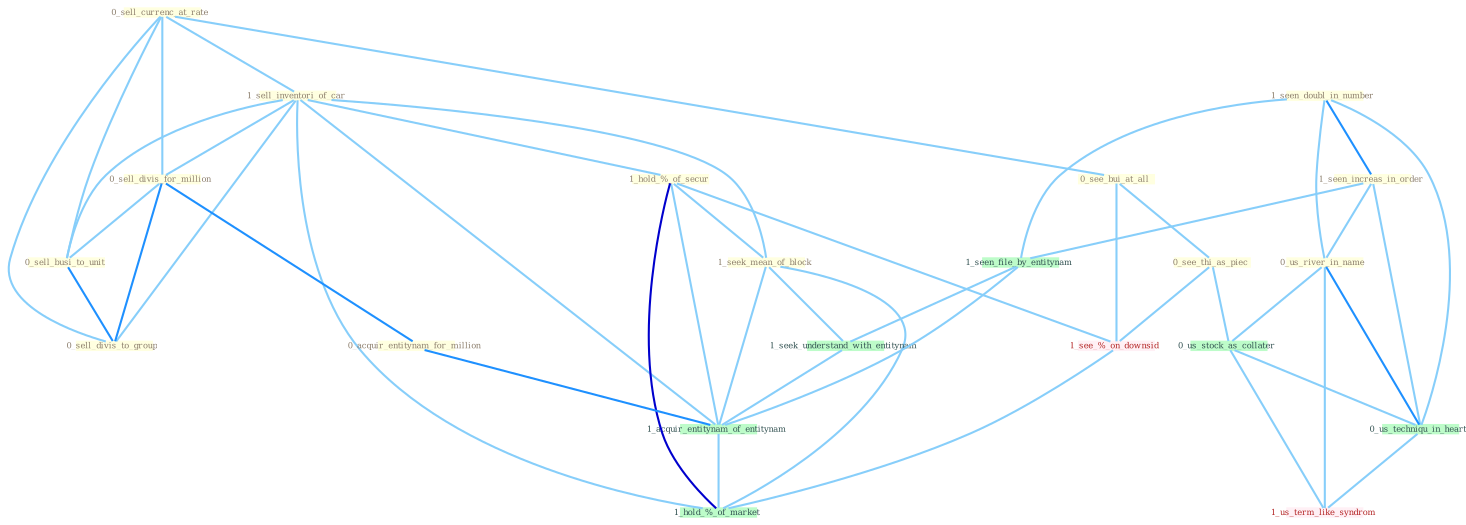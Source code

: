 Graph G{ 
    node
    [shape=polygon,style=filled,width=.5,height=.06,color="#BDFCC9",fixedsize=true,fontsize=4,
    fontcolor="#2f4f4f"];
    {node
    [color="#ffffe0", fontcolor="#8b7d6b"] "0_sell_currenc_at_rate " "1_sell_inventori_of_car " "0_sell_divis_for_million " "0_see_bui_at_all " "1_seen_doubl_in_number " "1_hold_%_of_secur " "0_sell_busi_to_unit " "0_see_thi_as_piec " "1_seen_increas_in_order " "1_seek_mean_of_block " "0_us_river_in_name " "0_acquir_entitynam_for_million " "0_sell_divis_to_group "}
{node [color="#fff0f5", fontcolor="#b22222"] "1_see_%_on_downsid " "1_us_term_like_syndrom "}
edge [color="#B0E2FF"];

	"0_sell_currenc_at_rate " -- "1_sell_inventori_of_car " [w="1", color="#87cefa" ];
	"0_sell_currenc_at_rate " -- "0_sell_divis_for_million " [w="1", color="#87cefa" ];
	"0_sell_currenc_at_rate " -- "0_see_bui_at_all " [w="1", color="#87cefa" ];
	"0_sell_currenc_at_rate " -- "0_sell_busi_to_unit " [w="1", color="#87cefa" ];
	"0_sell_currenc_at_rate " -- "0_sell_divis_to_group " [w="1", color="#87cefa" ];
	"1_sell_inventori_of_car " -- "0_sell_divis_for_million " [w="1", color="#87cefa" ];
	"1_sell_inventori_of_car " -- "1_hold_%_of_secur " [w="1", color="#87cefa" ];
	"1_sell_inventori_of_car " -- "0_sell_busi_to_unit " [w="1", color="#87cefa" ];
	"1_sell_inventori_of_car " -- "1_seek_mean_of_block " [w="1", color="#87cefa" ];
	"1_sell_inventori_of_car " -- "0_sell_divis_to_group " [w="1", color="#87cefa" ];
	"1_sell_inventori_of_car " -- "1_acquir_entitynam_of_entitynam " [w="1", color="#87cefa" ];
	"1_sell_inventori_of_car " -- "1_hold_%_of_market " [w="1", color="#87cefa" ];
	"0_sell_divis_for_million " -- "0_sell_busi_to_unit " [w="1", color="#87cefa" ];
	"0_sell_divis_for_million " -- "0_acquir_entitynam_for_million " [w="2", color="#1e90ff" , len=0.8];
	"0_sell_divis_for_million " -- "0_sell_divis_to_group " [w="2", color="#1e90ff" , len=0.8];
	"0_see_bui_at_all " -- "0_see_thi_as_piec " [w="1", color="#87cefa" ];
	"0_see_bui_at_all " -- "1_see_%_on_downsid " [w="1", color="#87cefa" ];
	"1_seen_doubl_in_number " -- "1_seen_increas_in_order " [w="2", color="#1e90ff" , len=0.8];
	"1_seen_doubl_in_number " -- "0_us_river_in_name " [w="1", color="#87cefa" ];
	"1_seen_doubl_in_number " -- "1_seen_file_by_entitynam " [w="1", color="#87cefa" ];
	"1_seen_doubl_in_number " -- "0_us_techniqu_in_heart " [w="1", color="#87cefa" ];
	"1_hold_%_of_secur " -- "1_seek_mean_of_block " [w="1", color="#87cefa" ];
	"1_hold_%_of_secur " -- "1_acquir_entitynam_of_entitynam " [w="1", color="#87cefa" ];
	"1_hold_%_of_secur " -- "1_see_%_on_downsid " [w="1", color="#87cefa" ];
	"1_hold_%_of_secur " -- "1_hold_%_of_market " [w="3", color="#0000cd" , len=0.6];
	"0_sell_busi_to_unit " -- "0_sell_divis_to_group " [w="2", color="#1e90ff" , len=0.8];
	"0_see_thi_as_piec " -- "0_us_stock_as_collater " [w="1", color="#87cefa" ];
	"0_see_thi_as_piec " -- "1_see_%_on_downsid " [w="1", color="#87cefa" ];
	"1_seen_increas_in_order " -- "0_us_river_in_name " [w="1", color="#87cefa" ];
	"1_seen_increas_in_order " -- "1_seen_file_by_entitynam " [w="1", color="#87cefa" ];
	"1_seen_increas_in_order " -- "0_us_techniqu_in_heart " [w="1", color="#87cefa" ];
	"1_seek_mean_of_block " -- "1_seek_understand_with_entitynam " [w="1", color="#87cefa" ];
	"1_seek_mean_of_block " -- "1_acquir_entitynam_of_entitynam " [w="1", color="#87cefa" ];
	"1_seek_mean_of_block " -- "1_hold_%_of_market " [w="1", color="#87cefa" ];
	"0_us_river_in_name " -- "0_us_stock_as_collater " [w="1", color="#87cefa" ];
	"0_us_river_in_name " -- "0_us_techniqu_in_heart " [w="2", color="#1e90ff" , len=0.8];
	"0_us_river_in_name " -- "1_us_term_like_syndrom " [w="1", color="#87cefa" ];
	"0_acquir_entitynam_for_million " -- "1_acquir_entitynam_of_entitynam " [w="2", color="#1e90ff" , len=0.8];
	"1_seen_file_by_entitynam " -- "1_seek_understand_with_entitynam " [w="1", color="#87cefa" ];
	"1_seen_file_by_entitynam " -- "1_acquir_entitynam_of_entitynam " [w="1", color="#87cefa" ];
	"0_us_stock_as_collater " -- "0_us_techniqu_in_heart " [w="1", color="#87cefa" ];
	"0_us_stock_as_collater " -- "1_us_term_like_syndrom " [w="1", color="#87cefa" ];
	"1_seek_understand_with_entitynam " -- "1_acquir_entitynam_of_entitynam " [w="1", color="#87cefa" ];
	"1_acquir_entitynam_of_entitynam " -- "1_hold_%_of_market " [w="1", color="#87cefa" ];
	"0_us_techniqu_in_heart " -- "1_us_term_like_syndrom " [w="1", color="#87cefa" ];
	"1_see_%_on_downsid " -- "1_hold_%_of_market " [w="1", color="#87cefa" ];
}